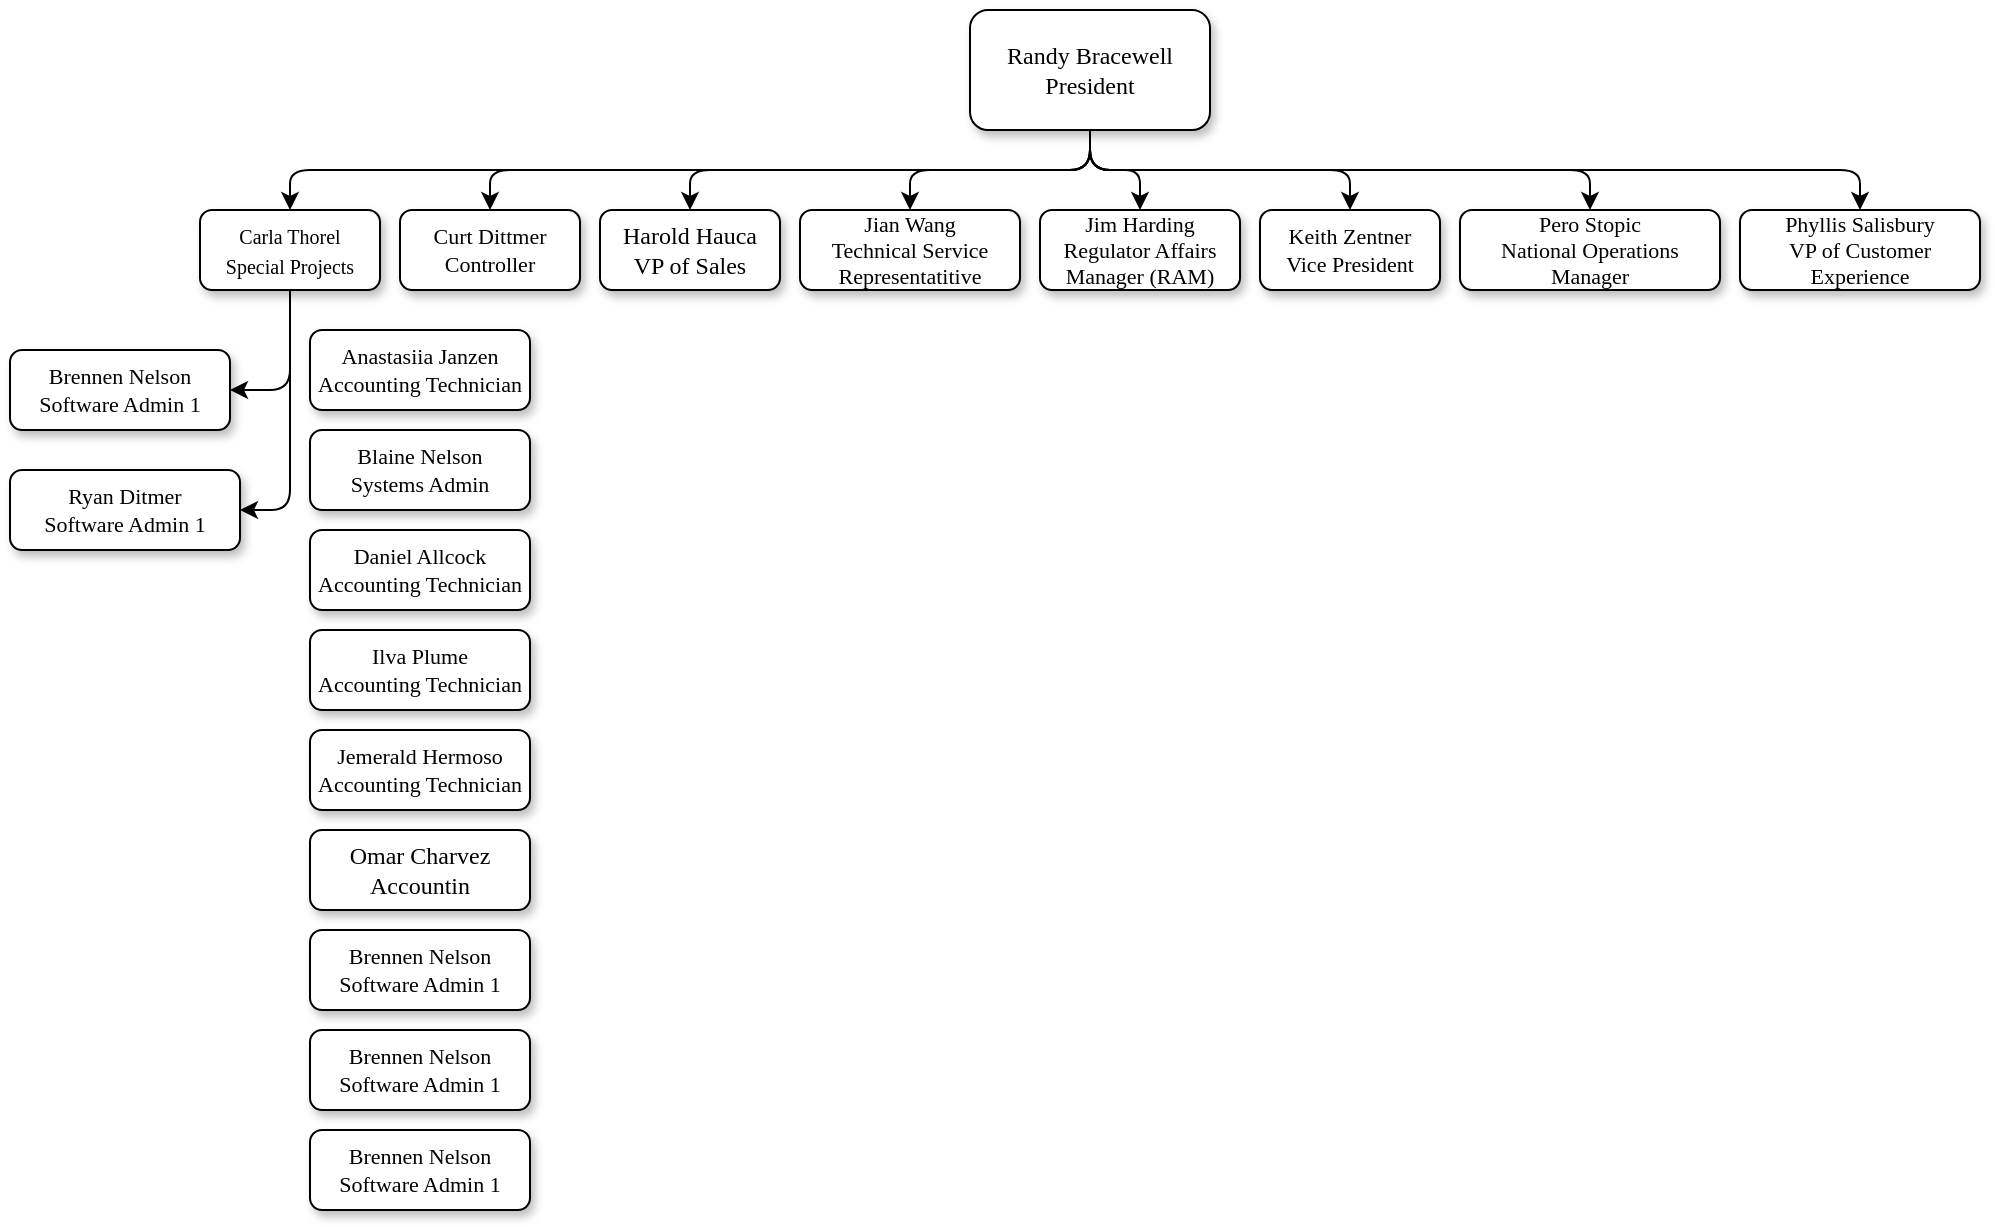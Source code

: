 <mxfile version="20.7.4" type="github">
  <diagram name="Page-1" id="10a91c8b-09ff-31b1-d368-03940ed4cc9e">
    <mxGraphModel dx="1434" dy="754" grid="1" gridSize="10" guides="1" tooltips="1" connect="1" arrows="1" fold="1" page="1" pageScale="1" pageWidth="1100" pageHeight="850" background="none" math="0" shadow="0">
      <root>
        <mxCell id="0" />
        <mxCell id="1" parent="0" />
        <mxCell id="fwpHb5emXFDUfWgwBvMQ-14" style="edgeStyle=orthogonalEdgeStyle;rounded=1;sketch=0;orthogonalLoop=1;jettySize=auto;html=1;exitX=0.5;exitY=1;exitDx=0;exitDy=0;entryX=0.5;entryY=0;entryDx=0;entryDy=0;fontSize=11;" edge="1" parent="1" source="62893188c0fa7362-1" target="62893188c0fa7362-2">
          <mxGeometry relative="1" as="geometry" />
        </mxCell>
        <mxCell id="fwpHb5emXFDUfWgwBvMQ-15" style="edgeStyle=orthogonalEdgeStyle;rounded=1;sketch=0;orthogonalLoop=1;jettySize=auto;html=1;exitX=0.5;exitY=1;exitDx=0;exitDy=0;fontSize=11;" edge="1" parent="1" source="62893188c0fa7362-1" target="62893188c0fa7362-3">
          <mxGeometry relative="1" as="geometry" />
        </mxCell>
        <mxCell id="fwpHb5emXFDUfWgwBvMQ-16" style="edgeStyle=orthogonalEdgeStyle;rounded=1;sketch=0;orthogonalLoop=1;jettySize=auto;html=1;exitX=0.5;exitY=1;exitDx=0;exitDy=0;entryX=0.5;entryY=0;entryDx=0;entryDy=0;fontSize=11;" edge="1" parent="1" source="62893188c0fa7362-1" target="fwpHb5emXFDUfWgwBvMQ-2">
          <mxGeometry relative="1" as="geometry" />
        </mxCell>
        <mxCell id="fwpHb5emXFDUfWgwBvMQ-17" style="edgeStyle=orthogonalEdgeStyle;rounded=1;sketch=0;orthogonalLoop=1;jettySize=auto;html=1;exitX=0.5;exitY=1;exitDx=0;exitDy=0;entryX=0.5;entryY=0;entryDx=0;entryDy=0;fontSize=11;" edge="1" parent="1" source="62893188c0fa7362-1" target="fwpHb5emXFDUfWgwBvMQ-3">
          <mxGeometry relative="1" as="geometry" />
        </mxCell>
        <mxCell id="fwpHb5emXFDUfWgwBvMQ-18" style="edgeStyle=orthogonalEdgeStyle;rounded=1;sketch=0;orthogonalLoop=1;jettySize=auto;html=1;exitX=0.5;exitY=1;exitDx=0;exitDy=0;entryX=0.5;entryY=0;entryDx=0;entryDy=0;fontSize=11;" edge="1" parent="1" source="62893188c0fa7362-1" target="fwpHb5emXFDUfWgwBvMQ-4">
          <mxGeometry relative="1" as="geometry" />
        </mxCell>
        <mxCell id="fwpHb5emXFDUfWgwBvMQ-19" style="edgeStyle=orthogonalEdgeStyle;rounded=1;sketch=0;orthogonalLoop=1;jettySize=auto;html=1;exitX=0.5;exitY=1;exitDx=0;exitDy=0;entryX=0.5;entryY=0;entryDx=0;entryDy=0;fontSize=11;" edge="1" parent="1" source="62893188c0fa7362-1" target="fwpHb5emXFDUfWgwBvMQ-5">
          <mxGeometry relative="1" as="geometry" />
        </mxCell>
        <mxCell id="fwpHb5emXFDUfWgwBvMQ-20" style="edgeStyle=orthogonalEdgeStyle;rounded=1;sketch=0;orthogonalLoop=1;jettySize=auto;html=1;exitX=0.5;exitY=1;exitDx=0;exitDy=0;fontSize=11;" edge="1" parent="1" source="62893188c0fa7362-1" target="fwpHb5emXFDUfWgwBvMQ-6">
          <mxGeometry relative="1" as="geometry" />
        </mxCell>
        <mxCell id="fwpHb5emXFDUfWgwBvMQ-21" style="edgeStyle=orthogonalEdgeStyle;rounded=1;sketch=0;orthogonalLoop=1;jettySize=auto;html=1;exitX=0.5;exitY=1;exitDx=0;exitDy=0;fontSize=11;" edge="1" parent="1" source="62893188c0fa7362-1" target="fwpHb5emXFDUfWgwBvMQ-7">
          <mxGeometry relative="1" as="geometry" />
        </mxCell>
        <mxCell id="62893188c0fa7362-1" value="&lt;div&gt;Randy Bracewell&lt;/div&gt;&lt;div&gt;President&lt;br&gt;&lt;/div&gt;" style="whiteSpace=wrap;html=1;rounded=1;shadow=1;labelBackgroundColor=none;strokeWidth=1;fontFamily=Verdana;fontSize=12;align=center;" parent="1" vertex="1">
          <mxGeometry x="490" y="50" width="120" height="60" as="geometry" />
        </mxCell>
        <mxCell id="fwpHb5emXFDUfWgwBvMQ-25" style="edgeStyle=orthogonalEdgeStyle;rounded=1;sketch=0;orthogonalLoop=1;jettySize=auto;html=1;exitX=0.5;exitY=1;exitDx=0;exitDy=0;entryX=1;entryY=0.5;entryDx=0;entryDy=0;fontSize=11;" edge="1" parent="1" source="62893188c0fa7362-2" target="fwpHb5emXFDUfWgwBvMQ-22">
          <mxGeometry relative="1" as="geometry" />
        </mxCell>
        <mxCell id="fwpHb5emXFDUfWgwBvMQ-26" style="edgeStyle=orthogonalEdgeStyle;rounded=1;sketch=0;orthogonalLoop=1;jettySize=auto;html=1;exitX=0.5;exitY=1;exitDx=0;exitDy=0;entryX=1;entryY=0.5;entryDx=0;entryDy=0;fontSize=11;" edge="1" parent="1" source="62893188c0fa7362-2" target="fwpHb5emXFDUfWgwBvMQ-24">
          <mxGeometry relative="1" as="geometry" />
        </mxCell>
        <mxCell id="62893188c0fa7362-2" value="&lt;div&gt;&lt;font style=&quot;font-size: 10px;&quot;&gt;Carla Thorel&lt;/font&gt;&lt;/div&gt;&lt;div&gt;&lt;font style=&quot;font-size: 10px;&quot;&gt;Special Projects&lt;br&gt;&lt;/font&gt;&lt;/div&gt;" style="whiteSpace=wrap;html=1;rounded=1;shadow=1;labelBackgroundColor=none;strokeWidth=1;fontFamily=Verdana;fontSize=12;align=center;" parent="1" vertex="1">
          <mxGeometry x="105" y="150" width="90" height="40" as="geometry" />
        </mxCell>
        <mxCell id="62893188c0fa7362-3" value="&lt;div style=&quot;font-size: 11px;&quot;&gt;&lt;font style=&quot;font-size: 11px;&quot;&gt;Curt Dittmer&lt;/font&gt;&lt;/div&gt;&lt;div style=&quot;font-size: 11px;&quot;&gt;&lt;font style=&quot;font-size: 11px;&quot;&gt;Controller&lt;br&gt;&lt;/font&gt;&lt;/div&gt;" style="whiteSpace=wrap;html=1;rounded=1;shadow=1;labelBackgroundColor=none;strokeWidth=1;fontFamily=Verdana;fontSize=12;align=center;" parent="1" vertex="1">
          <mxGeometry x="205" y="150" width="90" height="40" as="geometry" />
        </mxCell>
        <mxCell id="fwpHb5emXFDUfWgwBvMQ-2" value="&lt;div&gt;Harold Hauca&lt;/div&gt;&lt;div&gt;VP of Sales&lt;br&gt;&lt;/div&gt;" style="whiteSpace=wrap;html=1;rounded=1;shadow=1;labelBackgroundColor=none;strokeWidth=1;fontFamily=Verdana;fontSize=12;align=center;" vertex="1" parent="1">
          <mxGeometry x="305" y="150" width="90" height="40" as="geometry" />
        </mxCell>
        <mxCell id="fwpHb5emXFDUfWgwBvMQ-3" value="&lt;div style=&quot;font-size: 11px;&quot;&gt;&lt;font style=&quot;font-size: 11px;&quot;&gt;Jian Wang&lt;/font&gt;&lt;/div&gt;&lt;div style=&quot;font-size: 11px;&quot;&gt;&lt;font style=&quot;font-size: 11px;&quot;&gt;Technical Service Representatitive&lt;br&gt;&lt;/font&gt;&lt;/div&gt;" style="whiteSpace=wrap;html=1;rounded=1;shadow=1;labelBackgroundColor=none;strokeWidth=1;fontFamily=Verdana;fontSize=12;align=center;" vertex="1" parent="1">
          <mxGeometry x="405" y="150" width="110" height="40" as="geometry" />
        </mxCell>
        <mxCell id="fwpHb5emXFDUfWgwBvMQ-4" value="&lt;div style=&quot;font-size: 11px;&quot;&gt;&lt;font style=&quot;font-size: 11px;&quot;&gt;Jim Harding&lt;/font&gt;&lt;/div&gt;&lt;div style=&quot;font-size: 11px;&quot;&gt;&lt;font style=&quot;font-size: 11px;&quot;&gt;Regulator Affairs Manager (RAM)&lt;br&gt;&lt;/font&gt;&lt;/div&gt;" style="whiteSpace=wrap;html=1;rounded=1;shadow=1;labelBackgroundColor=none;strokeWidth=1;fontFamily=Verdana;fontSize=12;align=center;" vertex="1" parent="1">
          <mxGeometry x="525" y="150" width="100" height="40" as="geometry" />
        </mxCell>
        <mxCell id="fwpHb5emXFDUfWgwBvMQ-5" value="&lt;div style=&quot;font-size: 11px;&quot;&gt;&lt;font style=&quot;font-size: 11px;&quot;&gt;Keith Zentner&lt;/font&gt;&lt;/div&gt;&lt;div style=&quot;font-size: 11px;&quot;&gt;&lt;font style=&quot;font-size: 11px;&quot;&gt;Vice President&lt;br&gt;&lt;/font&gt;&lt;/div&gt;" style="whiteSpace=wrap;html=1;rounded=1;shadow=1;labelBackgroundColor=none;strokeWidth=1;fontFamily=Verdana;fontSize=12;align=center;" vertex="1" parent="1">
          <mxGeometry x="635" y="150" width="90" height="40" as="geometry" />
        </mxCell>
        <mxCell id="fwpHb5emXFDUfWgwBvMQ-6" value="&lt;div style=&quot;font-size: 11px;&quot;&gt;&lt;font style=&quot;font-size: 11px;&quot;&gt;Pero Stopic&lt;/font&gt;&lt;/div&gt;&lt;div style=&quot;font-size: 11px;&quot;&gt;&lt;font style=&quot;font-size: 11px;&quot;&gt;National Operations Manager&lt;br&gt;&lt;/font&gt;&lt;/div&gt;" style="whiteSpace=wrap;html=1;rounded=1;shadow=1;labelBackgroundColor=none;strokeWidth=1;fontFamily=Verdana;fontSize=12;align=center;" vertex="1" parent="1">
          <mxGeometry x="735" y="150" width="130" height="40" as="geometry" />
        </mxCell>
        <mxCell id="fwpHb5emXFDUfWgwBvMQ-7" value="&lt;div style=&quot;font-size: 11px;&quot;&gt;&lt;font style=&quot;font-size: 11px;&quot;&gt;Phyllis Salisbury&lt;/font&gt;&lt;/div&gt;&lt;div style=&quot;font-size: 11px;&quot;&gt;&lt;font style=&quot;font-size: 11px;&quot;&gt;VP of Customer Experience&lt;br&gt;&lt;/font&gt;&lt;/div&gt;" style="whiteSpace=wrap;html=1;rounded=1;shadow=1;labelBackgroundColor=none;strokeWidth=1;fontFamily=Verdana;fontSize=12;align=center;" vertex="1" parent="1">
          <mxGeometry x="875" y="150" width="120" height="40" as="geometry" />
        </mxCell>
        <mxCell id="fwpHb5emXFDUfWgwBvMQ-22" value="&lt;div style=&quot;font-size: 11px;&quot;&gt;&lt;font style=&quot;font-size: 11px;&quot;&gt;Brennen Nelson&lt;/font&gt;&lt;/div&gt;&lt;div style=&quot;font-size: 11px;&quot;&gt;&lt;font style=&quot;font-size: 11px;&quot;&gt;Software Admin 1&lt;br&gt;&lt;/font&gt;&lt;/div&gt;" style="whiteSpace=wrap;html=1;rounded=1;shadow=1;labelBackgroundColor=none;strokeWidth=1;fontFamily=Verdana;fontSize=12;align=center;" vertex="1" parent="1">
          <mxGeometry x="10" y="220" width="110" height="40" as="geometry" />
        </mxCell>
        <mxCell id="fwpHb5emXFDUfWgwBvMQ-24" value="&lt;div style=&quot;font-size: 11px;&quot;&gt;&lt;font style=&quot;font-size: 11px;&quot;&gt;Ryan Ditmer&lt;/font&gt;&lt;/div&gt;&lt;div style=&quot;font-size: 11px;&quot;&gt;&lt;font style=&quot;font-size: 11px;&quot;&gt;Software Admin 1&lt;br&gt;&lt;/font&gt;&lt;/div&gt;" style="whiteSpace=wrap;html=1;rounded=1;shadow=1;labelBackgroundColor=none;strokeWidth=1;fontFamily=Verdana;fontSize=12;align=center;" vertex="1" parent="1">
          <mxGeometry x="10" y="280" width="115" height="40" as="geometry" />
        </mxCell>
        <mxCell id="fwpHb5emXFDUfWgwBvMQ-27" value="&lt;div style=&quot;font-size: 11px;&quot;&gt;&lt;font style=&quot;font-size: 11px;&quot;&gt;Jemerald Hermoso&lt;/font&gt;&lt;/div&gt;&lt;div style=&quot;font-size: 11px;&quot;&gt;&lt;font style=&quot;font-size: 11px;&quot;&gt;Accounting Technician&lt;br&gt;&lt;/font&gt;&lt;/div&gt;" style="whiteSpace=wrap;html=1;rounded=1;shadow=1;labelBackgroundColor=none;strokeWidth=1;fontFamily=Verdana;fontSize=12;align=center;" vertex="1" parent="1">
          <mxGeometry x="160" y="410" width="110" height="40" as="geometry" />
        </mxCell>
        <mxCell id="fwpHb5emXFDUfWgwBvMQ-28" value="&lt;div style=&quot;font-size: 11px;&quot;&gt;&lt;font style=&quot;font-size: 11px;&quot;&gt;Brennen Nelson&lt;/font&gt;&lt;/div&gt;&lt;div style=&quot;font-size: 11px;&quot;&gt;&lt;font style=&quot;font-size: 11px;&quot;&gt;Software Admin 1&lt;br&gt;&lt;/font&gt;&lt;/div&gt;" style="whiteSpace=wrap;html=1;rounded=1;shadow=1;labelBackgroundColor=none;strokeWidth=1;fontFamily=Verdana;fontSize=12;align=center;" vertex="1" parent="1">
          <mxGeometry x="160" y="610" width="110" height="40" as="geometry" />
        </mxCell>
        <mxCell id="fwpHb5emXFDUfWgwBvMQ-29" value="&lt;div&gt;Omar Charvez&lt;/div&gt;&lt;div&gt;Accountin &lt;br&gt;&lt;/div&gt;" style="whiteSpace=wrap;html=1;rounded=1;shadow=1;labelBackgroundColor=none;strokeWidth=1;fontFamily=Verdana;fontSize=12;align=center;" vertex="1" parent="1">
          <mxGeometry x="160" y="460" width="110" height="40" as="geometry" />
        </mxCell>
        <mxCell id="fwpHb5emXFDUfWgwBvMQ-30" value="&lt;div style=&quot;font-size: 11px;&quot;&gt;&lt;font style=&quot;font-size: 11px;&quot;&gt;Brennen Nelson&lt;/font&gt;&lt;/div&gt;&lt;div style=&quot;font-size: 11px;&quot;&gt;&lt;font style=&quot;font-size: 11px;&quot;&gt;Software Admin 1&lt;br&gt;&lt;/font&gt;&lt;/div&gt;" style="whiteSpace=wrap;html=1;rounded=1;shadow=1;labelBackgroundColor=none;strokeWidth=1;fontFamily=Verdana;fontSize=12;align=center;" vertex="1" parent="1">
          <mxGeometry x="160" y="560" width="110" height="40" as="geometry" />
        </mxCell>
        <mxCell id="fwpHb5emXFDUfWgwBvMQ-31" value="&lt;div style=&quot;font-size: 11px;&quot;&gt;&lt;font style=&quot;font-size: 11px;&quot;&gt;Brennen Nelson&lt;/font&gt;&lt;/div&gt;&lt;div style=&quot;font-size: 11px;&quot;&gt;&lt;font style=&quot;font-size: 11px;&quot;&gt;Software Admin 1&lt;br&gt;&lt;/font&gt;&lt;/div&gt;" style="whiteSpace=wrap;html=1;rounded=1;shadow=1;labelBackgroundColor=none;strokeWidth=1;fontFamily=Verdana;fontSize=12;align=center;" vertex="1" parent="1">
          <mxGeometry x="160" y="510" width="110" height="40" as="geometry" />
        </mxCell>
        <mxCell id="fwpHb5emXFDUfWgwBvMQ-32" value="&lt;div style=&quot;font-size: 11px;&quot;&gt;&lt;font style=&quot;font-size: 11px;&quot;&gt;Daniel Allcock&lt;/font&gt;&lt;/div&gt;&lt;div style=&quot;font-size: 11px;&quot;&gt;&lt;font style=&quot;font-size: 11px;&quot;&gt;Accounting Technician&lt;br&gt;&lt;/font&gt;&lt;/div&gt;" style="whiteSpace=wrap;html=1;rounded=1;shadow=1;labelBackgroundColor=none;strokeWidth=1;fontFamily=Verdana;fontSize=12;align=center;" vertex="1" parent="1">
          <mxGeometry x="160" y="310" width="110" height="40" as="geometry" />
        </mxCell>
        <mxCell id="fwpHb5emXFDUfWgwBvMQ-33" value="&lt;div style=&quot;font-size: 11px;&quot;&gt;&lt;font style=&quot;font-size: 11px;&quot;&gt;Blaine Nelson&lt;/font&gt;&lt;/div&gt;&lt;div style=&quot;font-size: 11px;&quot;&gt;&lt;font style=&quot;font-size: 11px;&quot;&gt;Systems Admin&lt;br&gt;&lt;/font&gt;&lt;/div&gt;" style="whiteSpace=wrap;html=1;rounded=1;shadow=1;labelBackgroundColor=none;strokeWidth=1;fontFamily=Verdana;fontSize=12;align=center;" vertex="1" parent="1">
          <mxGeometry x="160" y="260" width="110" height="40" as="geometry" />
        </mxCell>
        <mxCell id="fwpHb5emXFDUfWgwBvMQ-34" value="&lt;div style=&quot;font-size: 11px;&quot;&gt;&lt;font style=&quot;font-size: 11px;&quot;&gt;Anastasiia Janzen&lt;/font&gt;&lt;/div&gt;&lt;div style=&quot;font-size: 11px;&quot;&gt;&lt;font style=&quot;font-size: 11px;&quot;&gt;Accounting Technician&lt;br&gt;&lt;/font&gt;&lt;/div&gt;" style="whiteSpace=wrap;html=1;rounded=1;shadow=1;labelBackgroundColor=none;strokeWidth=1;fontFamily=Verdana;fontSize=12;align=center;" vertex="1" parent="1">
          <mxGeometry x="160" y="210" width="110" height="40" as="geometry" />
        </mxCell>
        <mxCell id="fwpHb5emXFDUfWgwBvMQ-35" value="&lt;div style=&quot;font-size: 11px;&quot;&gt;&lt;font style=&quot;font-size: 11px;&quot;&gt;Ilva Plume&lt;/font&gt;&lt;/div&gt;&lt;div style=&quot;font-size: 11px;&quot;&gt;&lt;font style=&quot;font-size: 11px;&quot;&gt;Accounting Technician&lt;br&gt;&lt;/font&gt;&lt;/div&gt;" style="whiteSpace=wrap;html=1;rounded=1;shadow=1;labelBackgroundColor=none;strokeWidth=1;fontFamily=Verdana;fontSize=12;align=center;" vertex="1" parent="1">
          <mxGeometry x="160" y="360" width="110" height="40" as="geometry" />
        </mxCell>
      </root>
    </mxGraphModel>
  </diagram>
</mxfile>
